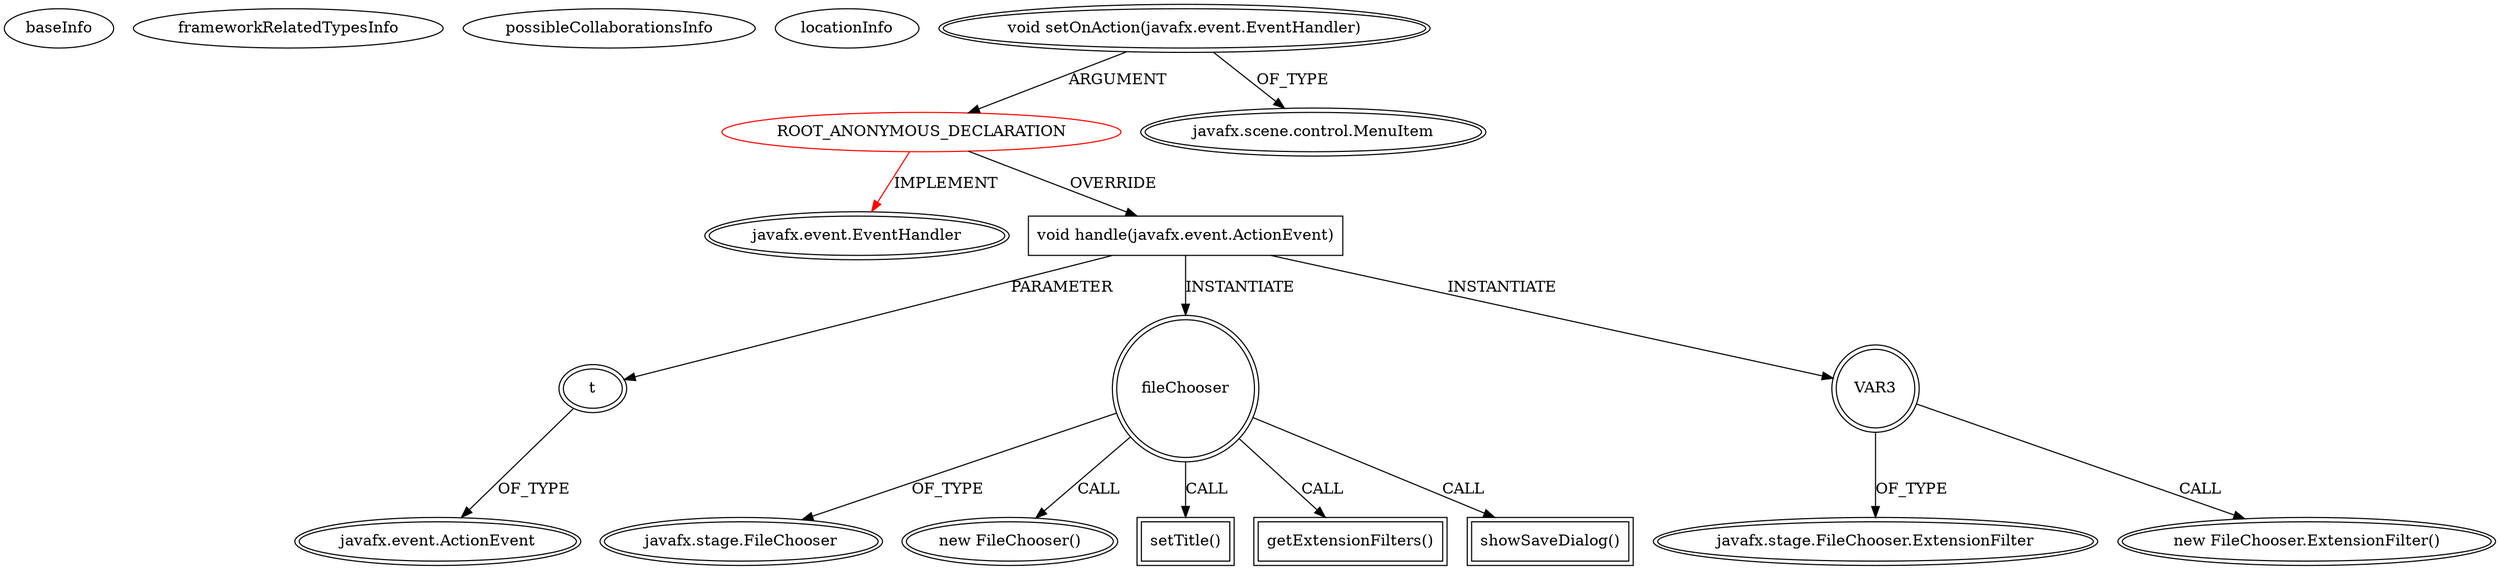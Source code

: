 digraph {
baseInfo[graphId=1027,category="extension_graph",isAnonymous=true,possibleRelation=false]
frameworkRelatedTypesInfo[0="javafx.event.EventHandler"]
possibleCollaborationsInfo[]
locationInfo[projectName="NukeName-MazeFramework",filePath="/NukeName-MazeFramework/MazeFramework-master/MazeFramework/src/mazeframework/MazeFramework.java",contextSignature="void start(javafx.stage.Stage)",graphId="1027"]
0[label="ROOT_ANONYMOUS_DECLARATION",vertexType="ROOT_ANONYMOUS_DECLARATION",isFrameworkType=false,color=red]
1[label="javafx.event.EventHandler",vertexType="FRAMEWORK_INTERFACE_TYPE",isFrameworkType=true,peripheries=2]
2[label="void setOnAction(javafx.event.EventHandler)",vertexType="OUTSIDE_CALL",isFrameworkType=true,peripheries=2]
3[label="javafx.scene.control.MenuItem",vertexType="FRAMEWORK_CLASS_TYPE",isFrameworkType=true,peripheries=2]
4[label="void handle(javafx.event.ActionEvent)",vertexType="OVERRIDING_METHOD_DECLARATION",isFrameworkType=false,shape=box]
5[label="t",vertexType="PARAMETER_DECLARATION",isFrameworkType=true,peripheries=2]
6[label="javafx.event.ActionEvent",vertexType="FRAMEWORK_CLASS_TYPE",isFrameworkType=true,peripheries=2]
8[label="fileChooser",vertexType="VARIABLE_EXPRESION",isFrameworkType=true,peripheries=2,shape=circle]
9[label="javafx.stage.FileChooser",vertexType="FRAMEWORK_CLASS_TYPE",isFrameworkType=true,peripheries=2]
7[label="new FileChooser()",vertexType="CONSTRUCTOR_CALL",isFrameworkType=true,peripheries=2]
11[label="setTitle()",vertexType="INSIDE_CALL",isFrameworkType=true,peripheries=2,shape=box]
13[label="getExtensionFilters()",vertexType="INSIDE_CALL",isFrameworkType=true,peripheries=2,shape=box]
15[label="VAR3",vertexType="VARIABLE_EXPRESION",isFrameworkType=true,peripheries=2,shape=circle]
16[label="javafx.stage.FileChooser.ExtensionFilter",vertexType="FRAMEWORK_CLASS_TYPE",isFrameworkType=true,peripheries=2]
14[label="new FileChooser.ExtensionFilter()",vertexType="CONSTRUCTOR_CALL",isFrameworkType=true,peripheries=2]
18[label="showSaveDialog()",vertexType="INSIDE_CALL",isFrameworkType=true,peripheries=2,shape=box]
0->1[label="IMPLEMENT",color=red]
2->0[label="ARGUMENT"]
2->3[label="OF_TYPE"]
0->4[label="OVERRIDE"]
5->6[label="OF_TYPE"]
4->5[label="PARAMETER"]
4->8[label="INSTANTIATE"]
8->9[label="OF_TYPE"]
8->7[label="CALL"]
8->11[label="CALL"]
8->13[label="CALL"]
4->15[label="INSTANTIATE"]
15->16[label="OF_TYPE"]
15->14[label="CALL"]
8->18[label="CALL"]
}
